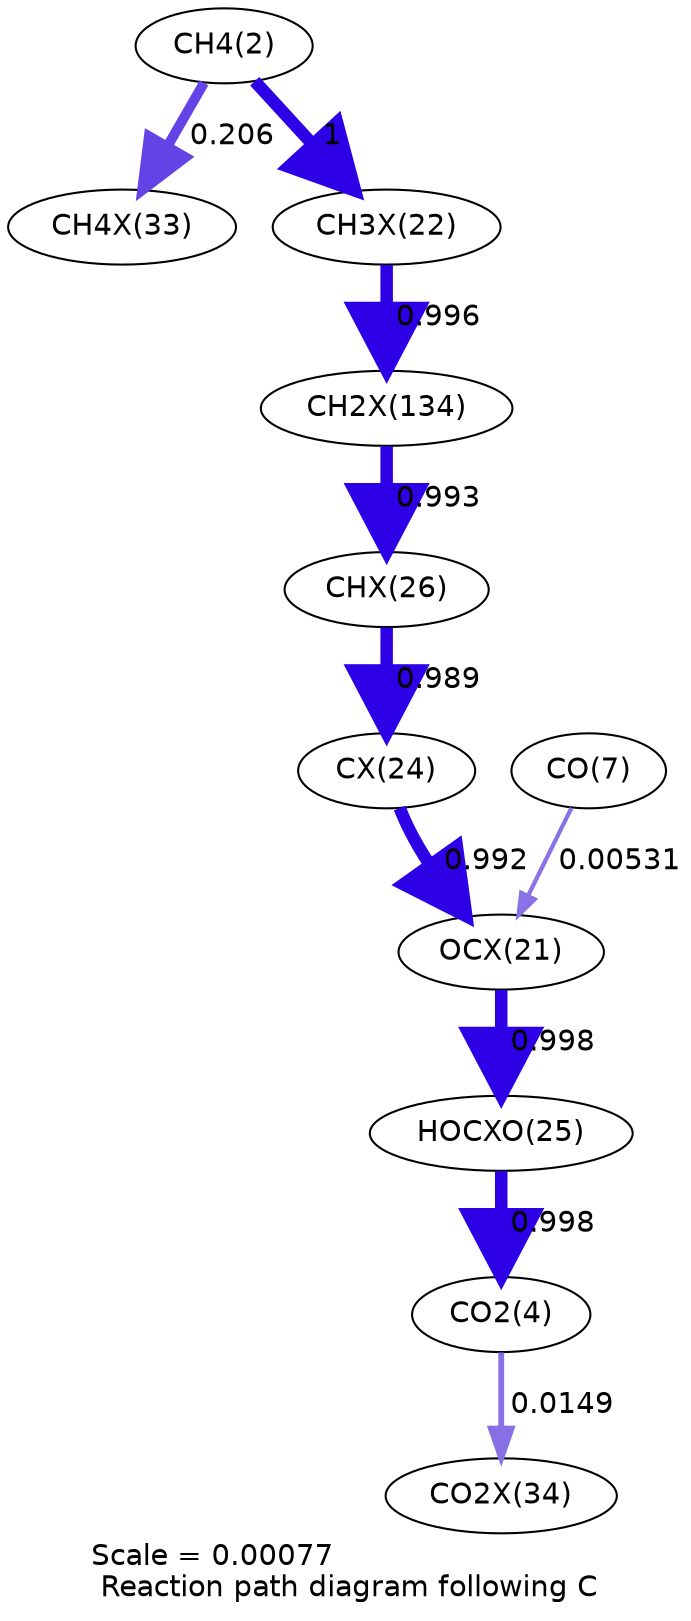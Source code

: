 digraph reaction_paths {
center=1;
s4 -> s31[fontname="Helvetica", penwidth=4.81, arrowsize=2.4, color="0.7, 0.706, 0.9"
, label=" 0.206"];
s4 -> s25[fontname="Helvetica", penwidth=6, arrowsize=3, color="0.7, 1.5, 0.9"
, label=" 1"];
s25 -> s37[fontname="Helvetica", penwidth=6, arrowsize=3, color="0.7, 1.5, 0.9"
, label=" 0.996"];
s37 -> s29[fontname="Helvetica", penwidth=5.99, arrowsize=3, color="0.7, 1.49, 0.9"
, label=" 0.993"];
s29 -> s27[fontname="Helvetica", penwidth=5.99, arrowsize=3, color="0.7, 1.49, 0.9"
, label=" 0.989"];
s27 -> s24[fontname="Helvetica", penwidth=5.99, arrowsize=3, color="0.7, 1.49, 0.9"
, label=" 0.992"];
s9 -> s24[fontname="Helvetica", penwidth=2.04, arrowsize=1.02, color="0.7, 0.505, 0.9"
, label=" 0.00531"];
s24 -> s28[fontname="Helvetica", penwidth=6, arrowsize=3, color="0.7, 1.5, 0.9"
, label=" 0.998"];
s28 -> s6[fontname="Helvetica", penwidth=6, arrowsize=3, color="0.7, 1.5, 0.9"
, label=" 0.998"];
s6 -> s32[fontname="Helvetica", penwidth=2.82, arrowsize=1.41, color="0.7, 0.515, 0.9"
, label=" 0.0149"];
s4 [ fontname="Helvetica", label="CH4(2)"];
s6 [ fontname="Helvetica", label="CO2(4)"];
s9 [ fontname="Helvetica", label="CO(7)"];
s24 [ fontname="Helvetica", label="OCX(21)"];
s25 [ fontname="Helvetica", label="CH3X(22)"];
s27 [ fontname="Helvetica", label="CX(24)"];
s28 [ fontname="Helvetica", label="HOCXO(25)"];
s29 [ fontname="Helvetica", label="CHX(26)"];
s31 [ fontname="Helvetica", label="CH4X(33)"];
s32 [ fontname="Helvetica", label="CO2X(34)"];
s37 [ fontname="Helvetica", label="CH2X(134)"];
 label = "Scale = 0.00077\l Reaction path diagram following C";
 fontname = "Helvetica";
}
